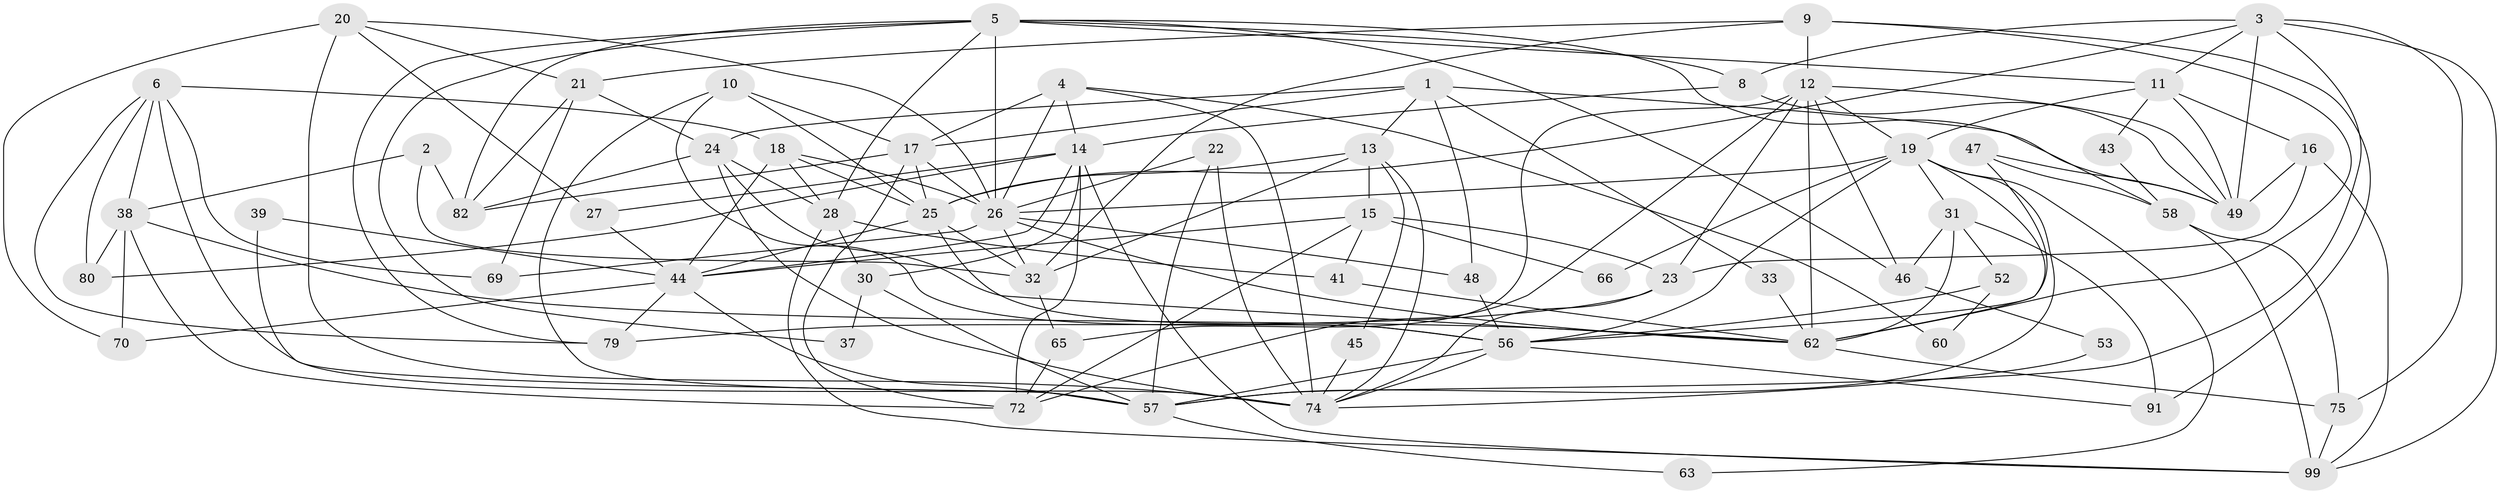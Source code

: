 // original degree distribution, {3: 0.32, 4: 0.2, 7: 0.04, 5: 0.2, 8: 0.02, 6: 0.09, 2: 0.13}
// Generated by graph-tools (version 1.1) at 2025/11/02/21/25 10:11:14]
// undirected, 62 vertices, 157 edges
graph export_dot {
graph [start="1"]
  node [color=gray90,style=filled];
  1 [super="+7"];
  2;
  3 [super="+81"];
  4 [super="+61"];
  5 [super="+88"];
  6 [super="+100"];
  8 [super="+50"];
  9 [super="+42"];
  10 [super="+73"];
  11 [super="+36"];
  12 [super="+40"];
  13 [super="+93"];
  14 [super="+29"];
  15 [super="+83"];
  16;
  17 [super="+78"];
  18 [super="+87"];
  19 [super="+64"];
  20 [super="+68"];
  21 [super="+71"];
  22;
  23 [super="+54"];
  24 [super="+86"];
  25 [super="+35"];
  26 [super="+34"];
  27;
  28 [super="+96"];
  30 [super="+98"];
  31 [super="+67"];
  32 [super="+51"];
  33;
  37;
  38 [super="+85"];
  39;
  41;
  43;
  44 [super="+90"];
  45;
  46;
  47;
  48;
  49 [super="+55"];
  52;
  53;
  56 [super="+76"];
  57 [super="+92"];
  58 [super="+59"];
  60;
  62 [super="+89"];
  63;
  65;
  66;
  69;
  70;
  72 [super="+97"];
  74 [super="+77"];
  75 [super="+84"];
  79 [super="+95"];
  80;
  82 [super="+94"];
  91;
  99;
  1 -- 13;
  1 -- 33;
  1 -- 48;
  1 -- 49;
  1 -- 17;
  1 -- 24;
  2 -- 38;
  2 -- 82;
  2 -- 32;
  3 -- 49;
  3 -- 99;
  3 -- 25;
  3 -- 75;
  3 -- 57;
  3 -- 11;
  3 -- 8;
  4 -- 14;
  4 -- 74;
  4 -- 17 [weight=2];
  4 -- 26;
  4 -- 60;
  5 -- 26 [weight=2];
  5 -- 37;
  5 -- 79;
  5 -- 82;
  5 -- 8;
  5 -- 58;
  5 -- 11;
  5 -- 28;
  5 -- 46;
  6 -- 74;
  6 -- 79;
  6 -- 69;
  6 -- 80;
  6 -- 18;
  6 -- 38;
  8 -- 49;
  8 -- 14;
  9 -- 21;
  9 -- 62;
  9 -- 12;
  9 -- 91;
  9 -- 32;
  10 -- 25;
  10 -- 17;
  10 -- 56;
  10 -- 57;
  11 -- 16;
  11 -- 19;
  11 -- 49;
  11 -- 43;
  12 -- 46;
  12 -- 65;
  12 -- 72;
  12 -- 49;
  12 -- 23;
  12 -- 19;
  12 -- 62;
  13 -- 15 [weight=2];
  13 -- 45;
  13 -- 74;
  13 -- 25;
  13 -- 32;
  14 -- 72;
  14 -- 30;
  14 -- 80;
  14 -- 99;
  14 -- 27;
  14 -- 44;
  15 -- 72;
  15 -- 44;
  15 -- 66;
  15 -- 23;
  15 -- 41;
  16 -- 99;
  16 -- 49;
  16 -- 23;
  17 -- 26;
  17 -- 82;
  17 -- 72;
  17 -- 25;
  18 -- 25;
  18 -- 28;
  18 -- 26;
  18 -- 44;
  19 -- 26;
  19 -- 63;
  19 -- 66;
  19 -- 56;
  19 -- 57;
  19 -- 31;
  19 -- 62;
  20 -- 26;
  20 -- 27;
  20 -- 70;
  20 -- 74;
  20 -- 21;
  21 -- 24;
  21 -- 82;
  21 -- 69;
  22 -- 57;
  22 -- 74;
  22 -- 26;
  23 -- 74;
  23 -- 79;
  24 -- 62;
  24 -- 82;
  24 -- 28;
  24 -- 74;
  25 -- 32;
  25 -- 56;
  25 -- 44;
  26 -- 32;
  26 -- 69;
  26 -- 48;
  26 -- 62;
  27 -- 44;
  28 -- 41;
  28 -- 99;
  28 -- 30;
  30 -- 37;
  30 -- 57;
  31 -- 46;
  31 -- 91;
  31 -- 52;
  31 -- 62;
  32 -- 65 [weight=2];
  33 -- 62;
  38 -- 80;
  38 -- 72;
  38 -- 62;
  38 -- 70;
  39 -- 57;
  39 -- 44;
  41 -- 62;
  43 -- 58;
  44 -- 57;
  44 -- 70;
  44 -- 79;
  45 -- 74;
  46 -- 53;
  47 -- 58;
  47 -- 49;
  47 -- 56;
  48 -- 56;
  52 -- 56;
  52 -- 60;
  53 -- 74;
  56 -- 74;
  56 -- 91;
  56 -- 57;
  57 -- 63;
  58 -- 75;
  58 -- 99;
  62 -- 75;
  65 -- 72;
  75 -- 99;
}

